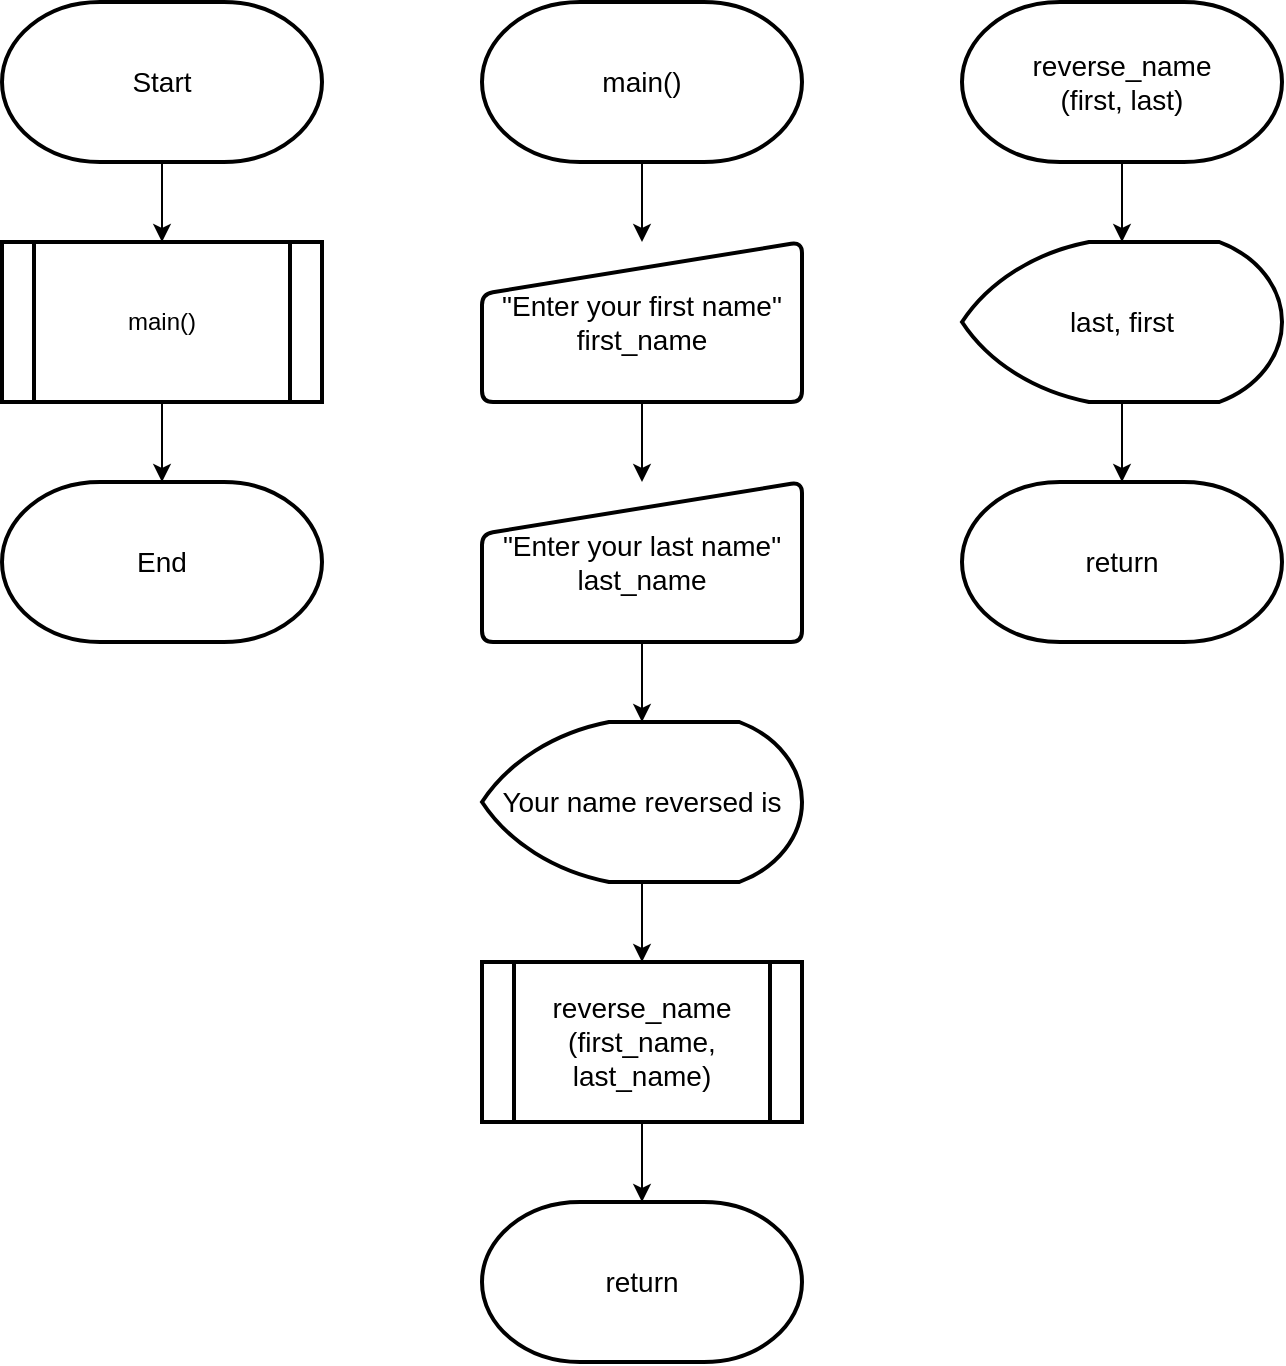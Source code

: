 <mxfile>
    <diagram id="-TxyEAlFmi31upoWPiW3" name="Page-1">
        <mxGraphModel dx="1386" dy="825" grid="1" gridSize="10" guides="1" tooltips="1" connect="1" arrows="1" fold="1" page="0" pageScale="1" pageWidth="850" pageHeight="1100" math="0" shadow="0">
            <root>
                <mxCell id="0"/>
                <mxCell id="1" parent="0"/>
                <mxCell id="5" value="" style="edgeStyle=none;html=1;fontSize=14;" edge="1" parent="1" source="2" target="4">
                    <mxGeometry relative="1" as="geometry"/>
                </mxCell>
                <mxCell id="2" value="&lt;font style=&quot;font-size: 14px;&quot;&gt;Start&lt;/font&gt;" style="strokeWidth=2;html=1;shape=mxgraph.flowchart.terminator;whiteSpace=wrap;" vertex="1" parent="1">
                    <mxGeometry x="40" y="160" width="160" height="80" as="geometry"/>
                </mxCell>
                <mxCell id="3" value="&lt;font style=&quot;font-size: 14px;&quot;&gt;End&lt;/font&gt;" style="strokeWidth=2;html=1;shape=mxgraph.flowchart.terminator;whiteSpace=wrap;" vertex="1" parent="1">
                    <mxGeometry x="40" y="400" width="160" height="80" as="geometry"/>
                </mxCell>
                <mxCell id="6" value="" style="edgeStyle=none;html=1;fontSize=14;" edge="1" parent="1" source="4" target="3">
                    <mxGeometry relative="1" as="geometry"/>
                </mxCell>
                <mxCell id="4" value="main()" style="shape=process;whiteSpace=wrap;html=1;backgroundOutline=1;strokeWidth=2;" vertex="1" parent="1">
                    <mxGeometry x="40" y="280" width="160" height="80" as="geometry"/>
                </mxCell>
                <mxCell id="9" value="" style="edgeStyle=none;html=1;fontSize=14;" edge="1" parent="1" source="7" target="8">
                    <mxGeometry relative="1" as="geometry"/>
                </mxCell>
                <mxCell id="7" value="&lt;span style=&quot;font-size: 14px;&quot;&gt;reverse_name&lt;br&gt;(first, last)&lt;/span&gt;" style="strokeWidth=2;html=1;shape=mxgraph.flowchart.terminator;whiteSpace=wrap;" vertex="1" parent="1">
                    <mxGeometry x="520" y="160" width="160" height="80" as="geometry"/>
                </mxCell>
                <mxCell id="11" value="" style="edgeStyle=none;html=1;fontSize=14;" edge="1" parent="1" source="8" target="10">
                    <mxGeometry relative="1" as="geometry"/>
                </mxCell>
                <mxCell id="8" value="last, first" style="strokeWidth=2;html=1;shape=mxgraph.flowchart.display;whiteSpace=wrap;fontSize=14;" vertex="1" parent="1">
                    <mxGeometry x="520" y="280" width="160" height="80" as="geometry"/>
                </mxCell>
                <mxCell id="10" value="&lt;span style=&quot;font-size: 14px;&quot;&gt;return&lt;/span&gt;" style="strokeWidth=2;html=1;shape=mxgraph.flowchart.terminator;whiteSpace=wrap;" vertex="1" parent="1">
                    <mxGeometry x="520" y="400" width="160" height="80" as="geometry"/>
                </mxCell>
                <mxCell id="14" value="" style="edgeStyle=none;html=1;fontSize=14;" edge="1" parent="1" source="12" target="13">
                    <mxGeometry relative="1" as="geometry"/>
                </mxCell>
                <mxCell id="12" value="&lt;font style=&quot;font-size: 14px;&quot;&gt;main()&lt;/font&gt;" style="strokeWidth=2;html=1;shape=mxgraph.flowchart.terminator;whiteSpace=wrap;" vertex="1" parent="1">
                    <mxGeometry x="280" y="160" width="160" height="80" as="geometry"/>
                </mxCell>
                <mxCell id="16" value="" style="edgeStyle=none;html=1;fontSize=14;" edge="1" parent="1" source="13" target="15">
                    <mxGeometry relative="1" as="geometry"/>
                </mxCell>
                <mxCell id="13" value="&quot;Enter your first name&quot;&lt;br&gt;first_name" style="html=1;strokeWidth=2;shape=manualInput;whiteSpace=wrap;rounded=1;size=26;arcSize=11;fontSize=14;" vertex="1" parent="1">
                    <mxGeometry x="280" y="280" width="160" height="80" as="geometry"/>
                </mxCell>
                <mxCell id="18" value="" style="edgeStyle=none;html=1;fontSize=14;" edge="1" parent="1" source="15" target="17">
                    <mxGeometry relative="1" as="geometry"/>
                </mxCell>
                <mxCell id="15" value="&quot;Enter your last name&quot;&lt;br&gt;last_name" style="html=1;strokeWidth=2;shape=manualInput;whiteSpace=wrap;rounded=1;size=26;arcSize=11;fontSize=14;" vertex="1" parent="1">
                    <mxGeometry x="280" y="400" width="160" height="80" as="geometry"/>
                </mxCell>
                <mxCell id="21" value="" style="edgeStyle=none;html=1;fontSize=14;" edge="1" parent="1" source="17" target="20">
                    <mxGeometry relative="1" as="geometry"/>
                </mxCell>
                <mxCell id="17" value="Your name reversed is" style="strokeWidth=2;html=1;shape=mxgraph.flowchart.display;whiteSpace=wrap;fontSize=14;" vertex="1" parent="1">
                    <mxGeometry x="280" y="520" width="160" height="80" as="geometry"/>
                </mxCell>
                <mxCell id="24" value="" style="edgeStyle=none;html=1;fontSize=14;" edge="1" parent="1" source="20" target="23">
                    <mxGeometry relative="1" as="geometry"/>
                </mxCell>
                <mxCell id="20" value="&lt;span style=&quot;font-size: 14px;&quot;&gt;reverse_name&lt;/span&gt;&lt;br style=&quot;font-size: 14px;&quot;&gt;&lt;span style=&quot;font-size: 14px;&quot;&gt;(first_name, last_name)&lt;/span&gt;" style="shape=process;whiteSpace=wrap;html=1;backgroundOutline=1;strokeWidth=2;" vertex="1" parent="1">
                    <mxGeometry x="280" y="640" width="160" height="80" as="geometry"/>
                </mxCell>
                <mxCell id="23" value="&lt;span style=&quot;font-size: 14px;&quot;&gt;return&lt;/span&gt;" style="strokeWidth=2;html=1;shape=mxgraph.flowchart.terminator;whiteSpace=wrap;" vertex="1" parent="1">
                    <mxGeometry x="280" y="760" width="160" height="80" as="geometry"/>
                </mxCell>
            </root>
        </mxGraphModel>
    </diagram>
</mxfile>